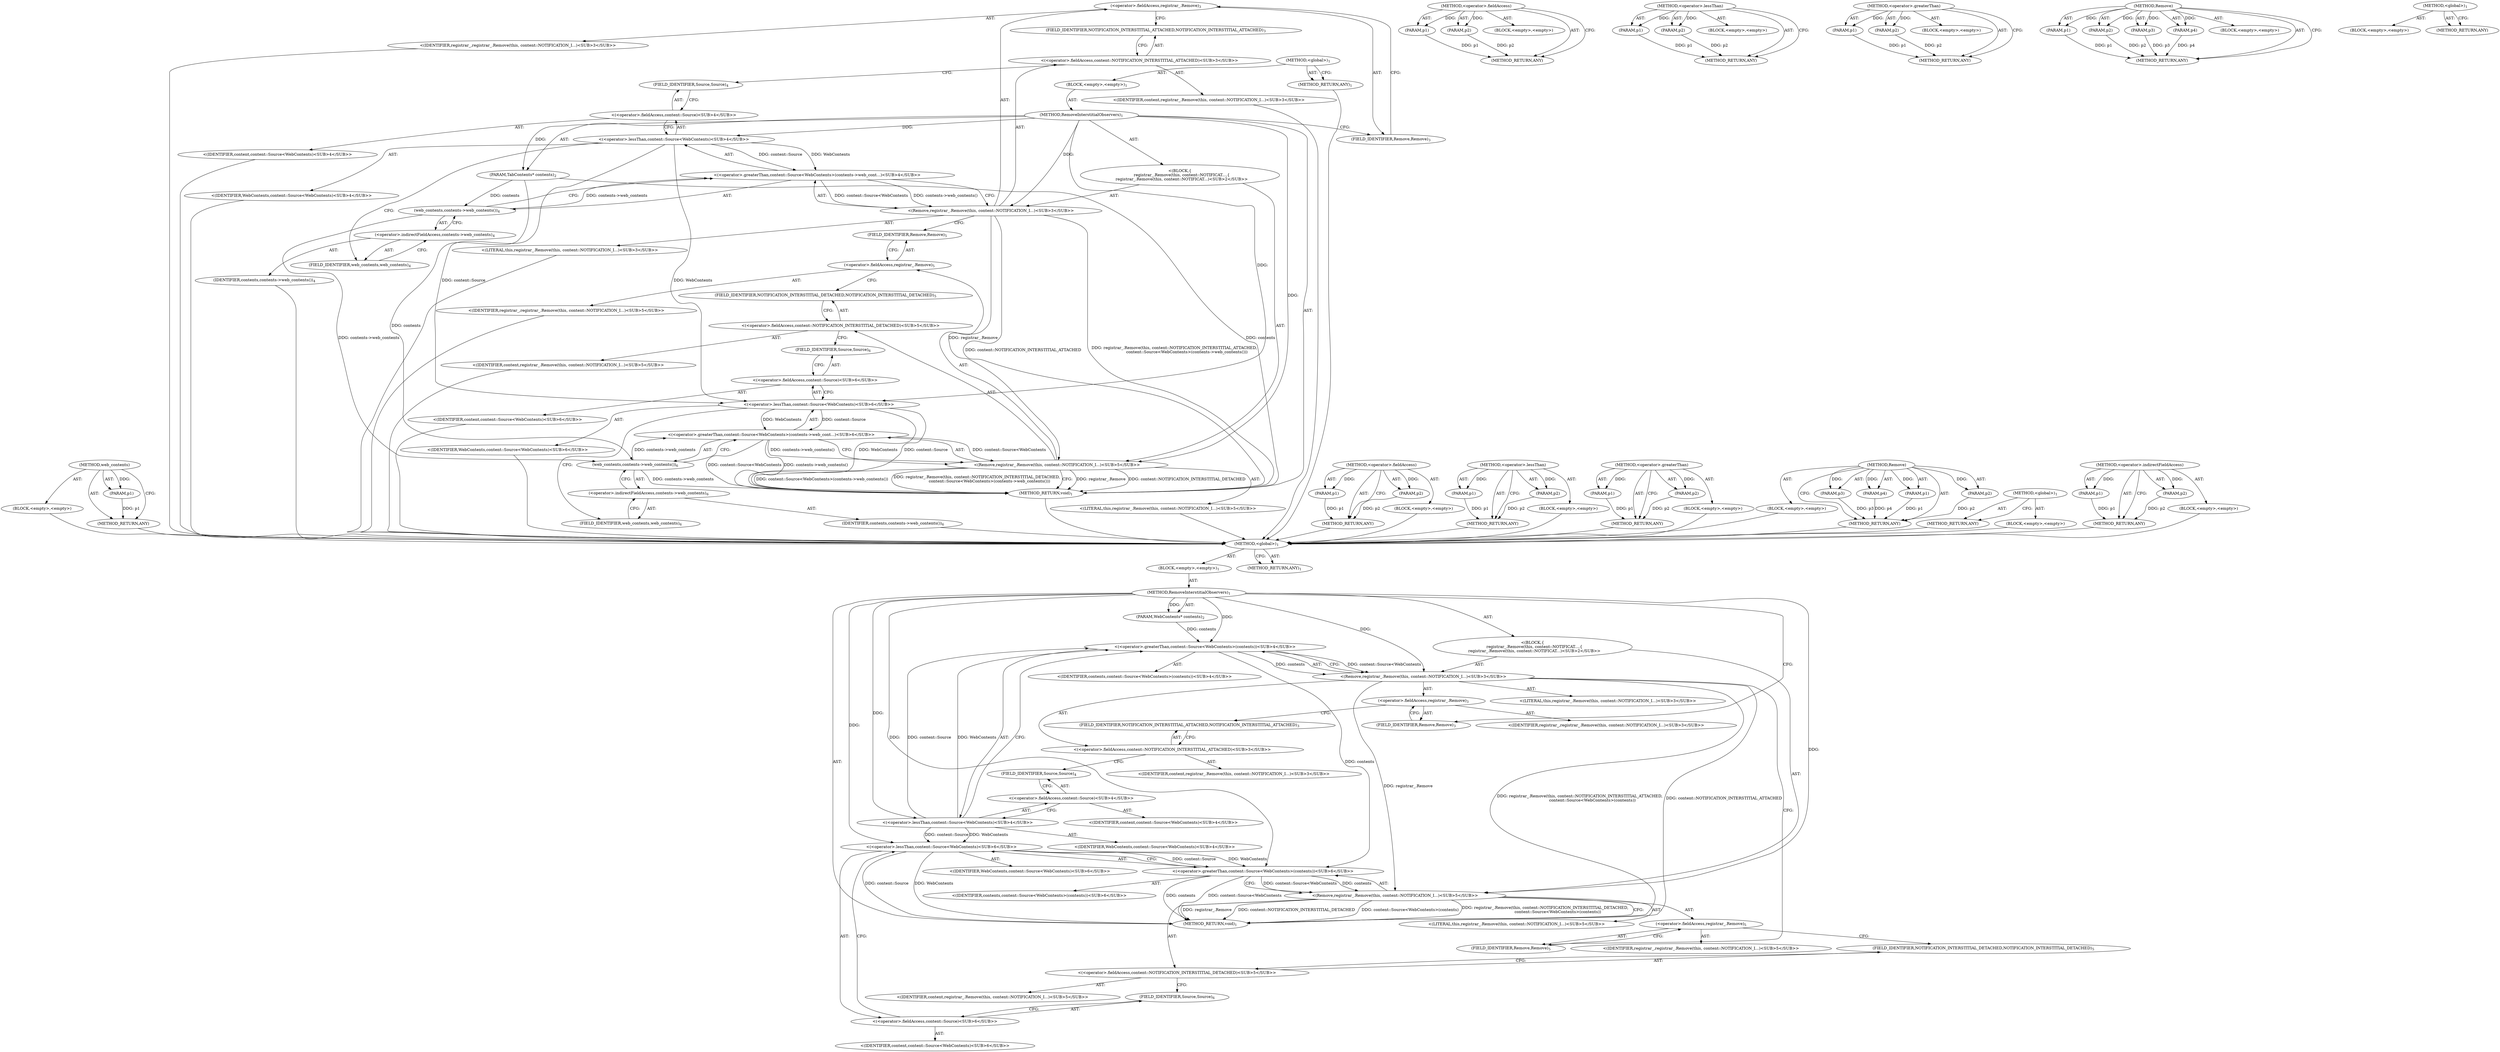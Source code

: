 digraph "&lt;global&gt;" {
vulnerable_86 [label=<(METHOD,web_contents)>];
vulnerable_87 [label=<(PARAM,p1)>];
vulnerable_88 [label=<(BLOCK,&lt;empty&gt;,&lt;empty&gt;)>];
vulnerable_89 [label=<(METHOD_RETURN,ANY)>];
vulnerable_6 [label=<(METHOD,&lt;global&gt;)<SUB>1</SUB>>];
vulnerable_7 [label=<(BLOCK,&lt;empty&gt;,&lt;empty&gt;)<SUB>1</SUB>>];
vulnerable_8 [label=<(METHOD,RemoveInterstitialObservers)<SUB>1</SUB>>];
vulnerable_9 [label=<(PARAM,TabContents* contents)<SUB>2</SUB>>];
vulnerable_10 [label="<(BLOCK,{
   registrar_.Remove(this, content::NOTIFICAT...,{
   registrar_.Remove(this, content::NOTIFICAT...)<SUB>2</SUB>>"];
vulnerable_11 [label="<(Remove,registrar_.Remove(this, content::NOTIFICATION_I...)<SUB>3</SUB>>"];
vulnerable_12 [label=<(&lt;operator&gt;.fieldAccess,registrar_.Remove)<SUB>3</SUB>>];
vulnerable_13 [label="<(IDENTIFIER,registrar_,registrar_.Remove(this, content::NOTIFICATION_I...)<SUB>3</SUB>>"];
vulnerable_14 [label=<(FIELD_IDENTIFIER,Remove,Remove)<SUB>3</SUB>>];
vulnerable_15 [label="<(LITERAL,this,registrar_.Remove(this, content::NOTIFICATION_I...)<SUB>3</SUB>>"];
vulnerable_16 [label="<(&lt;operator&gt;.fieldAccess,content::NOTIFICATION_INTERSTITIAL_ATTACHED)<SUB>3</SUB>>"];
vulnerable_17 [label="<(IDENTIFIER,content,registrar_.Remove(this, content::NOTIFICATION_I...)<SUB>3</SUB>>"];
vulnerable_18 [label=<(FIELD_IDENTIFIER,NOTIFICATION_INTERSTITIAL_ATTACHED,NOTIFICATION_INTERSTITIAL_ATTACHED)<SUB>3</SUB>>];
vulnerable_19 [label="<(&lt;operator&gt;.greaterThan,content::Source&lt;WebContents&gt;(contents-&gt;web_cont...)<SUB>4</SUB>>"];
vulnerable_20 [label="<(&lt;operator&gt;.lessThan,content::Source&lt;WebContents)<SUB>4</SUB>>"];
vulnerable_21 [label="<(&lt;operator&gt;.fieldAccess,content::Source)<SUB>4</SUB>>"];
vulnerable_22 [label="<(IDENTIFIER,content,content::Source&lt;WebContents)<SUB>4</SUB>>"];
vulnerable_23 [label=<(FIELD_IDENTIFIER,Source,Source)<SUB>4</SUB>>];
vulnerable_24 [label="<(IDENTIFIER,WebContents,content::Source&lt;WebContents)<SUB>4</SUB>>"];
vulnerable_25 [label=<(web_contents,contents-&gt;web_contents())<SUB>4</SUB>>];
vulnerable_26 [label=<(&lt;operator&gt;.indirectFieldAccess,contents-&gt;web_contents)<SUB>4</SUB>>];
vulnerable_27 [label=<(IDENTIFIER,contents,contents-&gt;web_contents())<SUB>4</SUB>>];
vulnerable_28 [label=<(FIELD_IDENTIFIER,web_contents,web_contents)<SUB>4</SUB>>];
vulnerable_29 [label="<(Remove,registrar_.Remove(this, content::NOTIFICATION_I...)<SUB>5</SUB>>"];
vulnerable_30 [label=<(&lt;operator&gt;.fieldAccess,registrar_.Remove)<SUB>5</SUB>>];
vulnerable_31 [label="<(IDENTIFIER,registrar_,registrar_.Remove(this, content::NOTIFICATION_I...)<SUB>5</SUB>>"];
vulnerable_32 [label=<(FIELD_IDENTIFIER,Remove,Remove)<SUB>5</SUB>>];
vulnerable_33 [label="<(LITERAL,this,registrar_.Remove(this, content::NOTIFICATION_I...)<SUB>5</SUB>>"];
vulnerable_34 [label="<(&lt;operator&gt;.fieldAccess,content::NOTIFICATION_INTERSTITIAL_DETACHED)<SUB>5</SUB>>"];
vulnerable_35 [label="<(IDENTIFIER,content,registrar_.Remove(this, content::NOTIFICATION_I...)<SUB>5</SUB>>"];
vulnerable_36 [label=<(FIELD_IDENTIFIER,NOTIFICATION_INTERSTITIAL_DETACHED,NOTIFICATION_INTERSTITIAL_DETACHED)<SUB>5</SUB>>];
vulnerable_37 [label="<(&lt;operator&gt;.greaterThan,content::Source&lt;WebContents&gt;(contents-&gt;web_cont...)<SUB>6</SUB>>"];
vulnerable_38 [label="<(&lt;operator&gt;.lessThan,content::Source&lt;WebContents)<SUB>6</SUB>>"];
vulnerable_39 [label="<(&lt;operator&gt;.fieldAccess,content::Source)<SUB>6</SUB>>"];
vulnerable_40 [label="<(IDENTIFIER,content,content::Source&lt;WebContents)<SUB>6</SUB>>"];
vulnerable_41 [label=<(FIELD_IDENTIFIER,Source,Source)<SUB>6</SUB>>];
vulnerable_42 [label="<(IDENTIFIER,WebContents,content::Source&lt;WebContents)<SUB>6</SUB>>"];
vulnerable_43 [label=<(web_contents,contents-&gt;web_contents())<SUB>6</SUB>>];
vulnerable_44 [label=<(&lt;operator&gt;.indirectFieldAccess,contents-&gt;web_contents)<SUB>6</SUB>>];
vulnerable_45 [label=<(IDENTIFIER,contents,contents-&gt;web_contents())<SUB>6</SUB>>];
vulnerable_46 [label=<(FIELD_IDENTIFIER,web_contents,web_contents)<SUB>6</SUB>>];
vulnerable_47 [label=<(METHOD_RETURN,void)<SUB>1</SUB>>];
vulnerable_49 [label=<(METHOD_RETURN,ANY)<SUB>1</SUB>>];
vulnerable_71 [label=<(METHOD,&lt;operator&gt;.fieldAccess)>];
vulnerable_72 [label=<(PARAM,p1)>];
vulnerable_73 [label=<(PARAM,p2)>];
vulnerable_74 [label=<(BLOCK,&lt;empty&gt;,&lt;empty&gt;)>];
vulnerable_75 [label=<(METHOD_RETURN,ANY)>];
vulnerable_81 [label=<(METHOD,&lt;operator&gt;.lessThan)>];
vulnerable_82 [label=<(PARAM,p1)>];
vulnerable_83 [label=<(PARAM,p2)>];
vulnerable_84 [label=<(BLOCK,&lt;empty&gt;,&lt;empty&gt;)>];
vulnerable_85 [label=<(METHOD_RETURN,ANY)>];
vulnerable_76 [label=<(METHOD,&lt;operator&gt;.greaterThan)>];
vulnerable_77 [label=<(PARAM,p1)>];
vulnerable_78 [label=<(PARAM,p2)>];
vulnerable_79 [label=<(BLOCK,&lt;empty&gt;,&lt;empty&gt;)>];
vulnerable_80 [label=<(METHOD_RETURN,ANY)>];
vulnerable_64 [label=<(METHOD,Remove)>];
vulnerable_65 [label=<(PARAM,p1)>];
vulnerable_66 [label=<(PARAM,p2)>];
vulnerable_67 [label=<(PARAM,p3)>];
vulnerable_68 [label=<(PARAM,p4)>];
vulnerable_69 [label=<(BLOCK,&lt;empty&gt;,&lt;empty&gt;)>];
vulnerable_70 [label=<(METHOD_RETURN,ANY)>];
vulnerable_58 [label=<(METHOD,&lt;global&gt;)<SUB>1</SUB>>];
vulnerable_59 [label=<(BLOCK,&lt;empty&gt;,&lt;empty&gt;)>];
vulnerable_60 [label=<(METHOD_RETURN,ANY)>];
vulnerable_90 [label=<(METHOD,&lt;operator&gt;.indirectFieldAccess)>];
vulnerable_91 [label=<(PARAM,p1)>];
vulnerable_92 [label=<(PARAM,p2)>];
vulnerable_93 [label=<(BLOCK,&lt;empty&gt;,&lt;empty&gt;)>];
vulnerable_94 [label=<(METHOD_RETURN,ANY)>];
fixed_6 [label=<(METHOD,&lt;global&gt;)<SUB>1</SUB>>];
fixed_7 [label=<(BLOCK,&lt;empty&gt;,&lt;empty&gt;)<SUB>1</SUB>>];
fixed_8 [label=<(METHOD,RemoveInterstitialObservers)<SUB>1</SUB>>];
fixed_9 [label=<(PARAM,WebContents* contents)<SUB>2</SUB>>];
fixed_10 [label="<(BLOCK,{
   registrar_.Remove(this, content::NOTIFICAT...,{
   registrar_.Remove(this, content::NOTIFICAT...)<SUB>2</SUB>>"];
fixed_11 [label="<(Remove,registrar_.Remove(this, content::NOTIFICATION_I...)<SUB>3</SUB>>"];
fixed_12 [label=<(&lt;operator&gt;.fieldAccess,registrar_.Remove)<SUB>3</SUB>>];
fixed_13 [label="<(IDENTIFIER,registrar_,registrar_.Remove(this, content::NOTIFICATION_I...)<SUB>3</SUB>>"];
fixed_14 [label=<(FIELD_IDENTIFIER,Remove,Remove)<SUB>3</SUB>>];
fixed_15 [label="<(LITERAL,this,registrar_.Remove(this, content::NOTIFICATION_I...)<SUB>3</SUB>>"];
fixed_16 [label="<(&lt;operator&gt;.fieldAccess,content::NOTIFICATION_INTERSTITIAL_ATTACHED)<SUB>3</SUB>>"];
fixed_17 [label="<(IDENTIFIER,content,registrar_.Remove(this, content::NOTIFICATION_I...)<SUB>3</SUB>>"];
fixed_18 [label=<(FIELD_IDENTIFIER,NOTIFICATION_INTERSTITIAL_ATTACHED,NOTIFICATION_INTERSTITIAL_ATTACHED)<SUB>3</SUB>>];
fixed_19 [label="<(&lt;operator&gt;.greaterThan,content::Source&lt;WebContents&gt;(contents))<SUB>4</SUB>>"];
fixed_20 [label="<(&lt;operator&gt;.lessThan,content::Source&lt;WebContents)<SUB>4</SUB>>"];
fixed_21 [label="<(&lt;operator&gt;.fieldAccess,content::Source)<SUB>4</SUB>>"];
fixed_22 [label="<(IDENTIFIER,content,content::Source&lt;WebContents)<SUB>4</SUB>>"];
fixed_23 [label=<(FIELD_IDENTIFIER,Source,Source)<SUB>4</SUB>>];
fixed_24 [label="<(IDENTIFIER,WebContents,content::Source&lt;WebContents)<SUB>4</SUB>>"];
fixed_25 [label="<(IDENTIFIER,contents,content::Source&lt;WebContents&gt;(contents))<SUB>4</SUB>>"];
fixed_26 [label="<(Remove,registrar_.Remove(this, content::NOTIFICATION_I...)<SUB>5</SUB>>"];
fixed_27 [label=<(&lt;operator&gt;.fieldAccess,registrar_.Remove)<SUB>5</SUB>>];
fixed_28 [label="<(IDENTIFIER,registrar_,registrar_.Remove(this, content::NOTIFICATION_I...)<SUB>5</SUB>>"];
fixed_29 [label=<(FIELD_IDENTIFIER,Remove,Remove)<SUB>5</SUB>>];
fixed_30 [label="<(LITERAL,this,registrar_.Remove(this, content::NOTIFICATION_I...)<SUB>5</SUB>>"];
fixed_31 [label="<(&lt;operator&gt;.fieldAccess,content::NOTIFICATION_INTERSTITIAL_DETACHED)<SUB>5</SUB>>"];
fixed_32 [label="<(IDENTIFIER,content,registrar_.Remove(this, content::NOTIFICATION_I...)<SUB>5</SUB>>"];
fixed_33 [label=<(FIELD_IDENTIFIER,NOTIFICATION_INTERSTITIAL_DETACHED,NOTIFICATION_INTERSTITIAL_DETACHED)<SUB>5</SUB>>];
fixed_34 [label="<(&lt;operator&gt;.greaterThan,content::Source&lt;WebContents&gt;(contents))<SUB>6</SUB>>"];
fixed_35 [label="<(&lt;operator&gt;.lessThan,content::Source&lt;WebContents)<SUB>6</SUB>>"];
fixed_36 [label="<(&lt;operator&gt;.fieldAccess,content::Source)<SUB>6</SUB>>"];
fixed_37 [label="<(IDENTIFIER,content,content::Source&lt;WebContents)<SUB>6</SUB>>"];
fixed_38 [label=<(FIELD_IDENTIFIER,Source,Source)<SUB>6</SUB>>];
fixed_39 [label="<(IDENTIFIER,WebContents,content::Source&lt;WebContents)<SUB>6</SUB>>"];
fixed_40 [label="<(IDENTIFIER,contents,content::Source&lt;WebContents&gt;(contents))<SUB>6</SUB>>"];
fixed_41 [label=<(METHOD_RETURN,void)<SUB>1</SUB>>];
fixed_43 [label=<(METHOD_RETURN,ANY)<SUB>1</SUB>>];
fixed_65 [label=<(METHOD,&lt;operator&gt;.fieldAccess)>];
fixed_66 [label=<(PARAM,p1)>];
fixed_67 [label=<(PARAM,p2)>];
fixed_68 [label=<(BLOCK,&lt;empty&gt;,&lt;empty&gt;)>];
fixed_69 [label=<(METHOD_RETURN,ANY)>];
fixed_75 [label=<(METHOD,&lt;operator&gt;.lessThan)>];
fixed_76 [label=<(PARAM,p1)>];
fixed_77 [label=<(PARAM,p2)>];
fixed_78 [label=<(BLOCK,&lt;empty&gt;,&lt;empty&gt;)>];
fixed_79 [label=<(METHOD_RETURN,ANY)>];
fixed_70 [label=<(METHOD,&lt;operator&gt;.greaterThan)>];
fixed_71 [label=<(PARAM,p1)>];
fixed_72 [label=<(PARAM,p2)>];
fixed_73 [label=<(BLOCK,&lt;empty&gt;,&lt;empty&gt;)>];
fixed_74 [label=<(METHOD_RETURN,ANY)>];
fixed_58 [label=<(METHOD,Remove)>];
fixed_59 [label=<(PARAM,p1)>];
fixed_60 [label=<(PARAM,p2)>];
fixed_61 [label=<(PARAM,p3)>];
fixed_62 [label=<(PARAM,p4)>];
fixed_63 [label=<(BLOCK,&lt;empty&gt;,&lt;empty&gt;)>];
fixed_64 [label=<(METHOD_RETURN,ANY)>];
fixed_52 [label=<(METHOD,&lt;global&gt;)<SUB>1</SUB>>];
fixed_53 [label=<(BLOCK,&lt;empty&gt;,&lt;empty&gt;)>];
fixed_54 [label=<(METHOD_RETURN,ANY)>];
vulnerable_86 -> vulnerable_87  [key=0, label="AST: "];
vulnerable_86 -> vulnerable_87  [key=1, label="DDG: "];
vulnerable_86 -> vulnerable_88  [key=0, label="AST: "];
vulnerable_86 -> vulnerable_89  [key=0, label="AST: "];
vulnerable_86 -> vulnerable_89  [key=1, label="CFG: "];
vulnerable_87 -> vulnerable_89  [key=0, label="DDG: p1"];
vulnerable_88 -> fixed_6  [key=0];
vulnerable_89 -> fixed_6  [key=0];
vulnerable_6 -> vulnerable_7  [key=0, label="AST: "];
vulnerable_6 -> vulnerable_49  [key=0, label="AST: "];
vulnerable_6 -> vulnerable_49  [key=1, label="CFG: "];
vulnerable_7 -> vulnerable_8  [key=0, label="AST: "];
vulnerable_8 -> vulnerable_9  [key=0, label="AST: "];
vulnerable_8 -> vulnerable_9  [key=1, label="DDG: "];
vulnerable_8 -> vulnerable_10  [key=0, label="AST: "];
vulnerable_8 -> vulnerable_47  [key=0, label="AST: "];
vulnerable_8 -> vulnerable_14  [key=0, label="CFG: "];
vulnerable_8 -> vulnerable_11  [key=0, label="DDG: "];
vulnerable_8 -> vulnerable_29  [key=0, label="DDG: "];
vulnerable_8 -> vulnerable_20  [key=0, label="DDG: "];
vulnerable_8 -> vulnerable_38  [key=0, label="DDG: "];
vulnerable_9 -> vulnerable_47  [key=0, label="DDG: contents"];
vulnerable_9 -> vulnerable_25  [key=0, label="DDG: contents"];
vulnerable_9 -> vulnerable_43  [key=0, label="DDG: contents"];
vulnerable_10 -> vulnerable_11  [key=0, label="AST: "];
vulnerable_10 -> vulnerable_29  [key=0, label="AST: "];
vulnerable_11 -> vulnerable_12  [key=0, label="AST: "];
vulnerable_11 -> vulnerable_15  [key=0, label="AST: "];
vulnerable_11 -> vulnerable_16  [key=0, label="AST: "];
vulnerable_11 -> vulnerable_19  [key=0, label="AST: "];
vulnerable_11 -> vulnerable_32  [key=0, label="CFG: "];
vulnerable_11 -> vulnerable_47  [key=0, label="DDG: content::NOTIFICATION_INTERSTITIAL_ATTACHED"];
vulnerable_11 -> vulnerable_47  [key=1, label="DDG: registrar_.Remove(this, content::NOTIFICATION_INTERSTITIAL_ATTACHED,
                    content::Source&lt;WebContents&gt;(contents-&gt;web_contents()))"];
vulnerable_11 -> vulnerable_29  [key=0, label="DDG: registrar_.Remove"];
vulnerable_12 -> vulnerable_13  [key=0, label="AST: "];
vulnerable_12 -> vulnerable_14  [key=0, label="AST: "];
vulnerable_12 -> vulnerable_18  [key=0, label="CFG: "];
vulnerable_13 -> fixed_6  [key=0];
vulnerable_14 -> vulnerable_12  [key=0, label="CFG: "];
vulnerable_15 -> fixed_6  [key=0];
vulnerable_16 -> vulnerable_17  [key=0, label="AST: "];
vulnerable_16 -> vulnerable_18  [key=0, label="AST: "];
vulnerable_16 -> vulnerable_23  [key=0, label="CFG: "];
vulnerable_17 -> fixed_6  [key=0];
vulnerable_18 -> vulnerable_16  [key=0, label="CFG: "];
vulnerable_19 -> vulnerable_20  [key=0, label="AST: "];
vulnerable_19 -> vulnerable_25  [key=0, label="AST: "];
vulnerable_19 -> vulnerable_11  [key=0, label="CFG: "];
vulnerable_19 -> vulnerable_11  [key=1, label="DDG: content::Source&lt;WebContents"];
vulnerable_19 -> vulnerable_11  [key=2, label="DDG: contents-&gt;web_contents()"];
vulnerable_20 -> vulnerable_21  [key=0, label="AST: "];
vulnerable_20 -> vulnerable_24  [key=0, label="AST: "];
vulnerable_20 -> vulnerable_28  [key=0, label="CFG: "];
vulnerable_20 -> vulnerable_19  [key=0, label="DDG: content::Source"];
vulnerable_20 -> vulnerable_19  [key=1, label="DDG: WebContents"];
vulnerable_20 -> vulnerable_38  [key=0, label="DDG: content::Source"];
vulnerable_20 -> vulnerable_38  [key=1, label="DDG: WebContents"];
vulnerable_21 -> vulnerable_22  [key=0, label="AST: "];
vulnerable_21 -> vulnerable_23  [key=0, label="AST: "];
vulnerable_21 -> vulnerable_20  [key=0, label="CFG: "];
vulnerable_22 -> fixed_6  [key=0];
vulnerable_23 -> vulnerable_21  [key=0, label="CFG: "];
vulnerable_24 -> fixed_6  [key=0];
vulnerable_25 -> vulnerable_26  [key=0, label="AST: "];
vulnerable_25 -> vulnerable_19  [key=0, label="CFG: "];
vulnerable_25 -> vulnerable_19  [key=1, label="DDG: contents-&gt;web_contents"];
vulnerable_25 -> vulnerable_43  [key=0, label="DDG: contents-&gt;web_contents"];
vulnerable_26 -> vulnerable_27  [key=0, label="AST: "];
vulnerable_26 -> vulnerable_28  [key=0, label="AST: "];
vulnerable_26 -> vulnerable_25  [key=0, label="CFG: "];
vulnerable_27 -> fixed_6  [key=0];
vulnerable_28 -> vulnerable_26  [key=0, label="CFG: "];
vulnerable_29 -> vulnerable_30  [key=0, label="AST: "];
vulnerable_29 -> vulnerable_33  [key=0, label="AST: "];
vulnerable_29 -> vulnerable_34  [key=0, label="AST: "];
vulnerable_29 -> vulnerable_37  [key=0, label="AST: "];
vulnerable_29 -> vulnerable_47  [key=0, label="CFG: "];
vulnerable_29 -> vulnerable_47  [key=1, label="DDG: registrar_.Remove"];
vulnerable_29 -> vulnerable_47  [key=2, label="DDG: content::NOTIFICATION_INTERSTITIAL_DETACHED"];
vulnerable_29 -> vulnerable_47  [key=3, label="DDG: content::Source&lt;WebContents&gt;(contents-&gt;web_contents())"];
vulnerable_29 -> vulnerable_47  [key=4, label="DDG: registrar_.Remove(this, content::NOTIFICATION_INTERSTITIAL_DETACHED,
                    content::Source&lt;WebContents&gt;(contents-&gt;web_contents()))"];
vulnerable_30 -> vulnerable_31  [key=0, label="AST: "];
vulnerable_30 -> vulnerable_32  [key=0, label="AST: "];
vulnerable_30 -> vulnerable_36  [key=0, label="CFG: "];
vulnerable_31 -> fixed_6  [key=0];
vulnerable_32 -> vulnerable_30  [key=0, label="CFG: "];
vulnerable_33 -> fixed_6  [key=0];
vulnerable_34 -> vulnerable_35  [key=0, label="AST: "];
vulnerable_34 -> vulnerable_36  [key=0, label="AST: "];
vulnerable_34 -> vulnerable_41  [key=0, label="CFG: "];
vulnerable_35 -> fixed_6  [key=0];
vulnerable_36 -> vulnerable_34  [key=0, label="CFG: "];
vulnerable_37 -> vulnerable_38  [key=0, label="AST: "];
vulnerable_37 -> vulnerable_43  [key=0, label="AST: "];
vulnerable_37 -> vulnerable_29  [key=0, label="CFG: "];
vulnerable_37 -> vulnerable_29  [key=1, label="DDG: content::Source&lt;WebContents"];
vulnerable_37 -> vulnerable_29  [key=2, label="DDG: contents-&gt;web_contents()"];
vulnerable_37 -> vulnerable_47  [key=0, label="DDG: content::Source&lt;WebContents"];
vulnerable_37 -> vulnerable_47  [key=1, label="DDG: contents-&gt;web_contents()"];
vulnerable_38 -> vulnerable_39  [key=0, label="AST: "];
vulnerable_38 -> vulnerable_42  [key=0, label="AST: "];
vulnerable_38 -> vulnerable_46  [key=0, label="CFG: "];
vulnerable_38 -> vulnerable_47  [key=0, label="DDG: content::Source"];
vulnerable_38 -> vulnerable_47  [key=1, label="DDG: WebContents"];
vulnerable_38 -> vulnerable_37  [key=0, label="DDG: content::Source"];
vulnerable_38 -> vulnerable_37  [key=1, label="DDG: WebContents"];
vulnerable_39 -> vulnerable_40  [key=0, label="AST: "];
vulnerable_39 -> vulnerable_41  [key=0, label="AST: "];
vulnerable_39 -> vulnerable_38  [key=0, label="CFG: "];
vulnerable_40 -> fixed_6  [key=0];
vulnerable_41 -> vulnerable_39  [key=0, label="CFG: "];
vulnerable_42 -> fixed_6  [key=0];
vulnerable_43 -> vulnerable_44  [key=0, label="AST: "];
vulnerable_43 -> vulnerable_37  [key=0, label="CFG: "];
vulnerable_43 -> vulnerable_37  [key=1, label="DDG: contents-&gt;web_contents"];
vulnerable_43 -> vulnerable_47  [key=0, label="DDG: contents-&gt;web_contents"];
vulnerable_44 -> vulnerable_45  [key=0, label="AST: "];
vulnerable_44 -> vulnerable_46  [key=0, label="AST: "];
vulnerable_44 -> vulnerable_43  [key=0, label="CFG: "];
vulnerable_45 -> fixed_6  [key=0];
vulnerable_46 -> vulnerable_44  [key=0, label="CFG: "];
vulnerable_47 -> fixed_6  [key=0];
vulnerable_49 -> fixed_6  [key=0];
vulnerable_71 -> vulnerable_72  [key=0, label="AST: "];
vulnerable_71 -> vulnerable_72  [key=1, label="DDG: "];
vulnerable_71 -> vulnerable_74  [key=0, label="AST: "];
vulnerable_71 -> vulnerable_73  [key=0, label="AST: "];
vulnerable_71 -> vulnerable_73  [key=1, label="DDG: "];
vulnerable_71 -> vulnerable_75  [key=0, label="AST: "];
vulnerable_71 -> vulnerable_75  [key=1, label="CFG: "];
vulnerable_72 -> vulnerable_75  [key=0, label="DDG: p1"];
vulnerable_73 -> vulnerable_75  [key=0, label="DDG: p2"];
vulnerable_74 -> fixed_6  [key=0];
vulnerable_75 -> fixed_6  [key=0];
vulnerable_81 -> vulnerable_82  [key=0, label="AST: "];
vulnerable_81 -> vulnerable_82  [key=1, label="DDG: "];
vulnerable_81 -> vulnerable_84  [key=0, label="AST: "];
vulnerable_81 -> vulnerable_83  [key=0, label="AST: "];
vulnerable_81 -> vulnerable_83  [key=1, label="DDG: "];
vulnerable_81 -> vulnerable_85  [key=0, label="AST: "];
vulnerable_81 -> vulnerable_85  [key=1, label="CFG: "];
vulnerable_82 -> vulnerable_85  [key=0, label="DDG: p1"];
vulnerable_83 -> vulnerable_85  [key=0, label="DDG: p2"];
vulnerable_84 -> fixed_6  [key=0];
vulnerable_85 -> fixed_6  [key=0];
vulnerable_76 -> vulnerable_77  [key=0, label="AST: "];
vulnerable_76 -> vulnerable_77  [key=1, label="DDG: "];
vulnerable_76 -> vulnerable_79  [key=0, label="AST: "];
vulnerable_76 -> vulnerable_78  [key=0, label="AST: "];
vulnerable_76 -> vulnerable_78  [key=1, label="DDG: "];
vulnerable_76 -> vulnerable_80  [key=0, label="AST: "];
vulnerable_76 -> vulnerable_80  [key=1, label="CFG: "];
vulnerable_77 -> vulnerable_80  [key=0, label="DDG: p1"];
vulnerable_78 -> vulnerable_80  [key=0, label="DDG: p2"];
vulnerable_79 -> fixed_6  [key=0];
vulnerable_80 -> fixed_6  [key=0];
vulnerable_64 -> vulnerable_65  [key=0, label="AST: "];
vulnerable_64 -> vulnerable_65  [key=1, label="DDG: "];
vulnerable_64 -> vulnerable_69  [key=0, label="AST: "];
vulnerable_64 -> vulnerable_66  [key=0, label="AST: "];
vulnerable_64 -> vulnerable_66  [key=1, label="DDG: "];
vulnerable_64 -> vulnerable_70  [key=0, label="AST: "];
vulnerable_64 -> vulnerable_70  [key=1, label="CFG: "];
vulnerable_64 -> vulnerable_67  [key=0, label="AST: "];
vulnerable_64 -> vulnerable_67  [key=1, label="DDG: "];
vulnerable_64 -> vulnerable_68  [key=0, label="AST: "];
vulnerable_64 -> vulnerable_68  [key=1, label="DDG: "];
vulnerable_65 -> vulnerable_70  [key=0, label="DDG: p1"];
vulnerable_66 -> vulnerable_70  [key=0, label="DDG: p2"];
vulnerable_67 -> vulnerable_70  [key=0, label="DDG: p3"];
vulnerable_68 -> vulnerable_70  [key=0, label="DDG: p4"];
vulnerable_69 -> fixed_6  [key=0];
vulnerable_70 -> fixed_6  [key=0];
vulnerable_58 -> vulnerable_59  [key=0, label="AST: "];
vulnerable_58 -> vulnerable_60  [key=0, label="AST: "];
vulnerable_58 -> vulnerable_60  [key=1, label="CFG: "];
vulnerable_59 -> fixed_6  [key=0];
vulnerable_60 -> fixed_6  [key=0];
vulnerable_90 -> vulnerable_91  [key=0, label="AST: "];
vulnerable_90 -> vulnerable_91  [key=1, label="DDG: "];
vulnerable_90 -> vulnerable_93  [key=0, label="AST: "];
vulnerable_90 -> vulnerable_92  [key=0, label="AST: "];
vulnerable_90 -> vulnerable_92  [key=1, label="DDG: "];
vulnerable_90 -> vulnerable_94  [key=0, label="AST: "];
vulnerable_90 -> vulnerable_94  [key=1, label="CFG: "];
vulnerable_91 -> vulnerable_94  [key=0, label="DDG: p1"];
vulnerable_92 -> vulnerable_94  [key=0, label="DDG: p2"];
vulnerable_93 -> fixed_6  [key=0];
vulnerable_94 -> fixed_6  [key=0];
fixed_6 -> fixed_7  [key=0, label="AST: "];
fixed_6 -> fixed_43  [key=0, label="AST: "];
fixed_6 -> fixed_43  [key=1, label="CFG: "];
fixed_7 -> fixed_8  [key=0, label="AST: "];
fixed_8 -> fixed_9  [key=0, label="AST: "];
fixed_8 -> fixed_9  [key=1, label="DDG: "];
fixed_8 -> fixed_10  [key=0, label="AST: "];
fixed_8 -> fixed_41  [key=0, label="AST: "];
fixed_8 -> fixed_14  [key=0, label="CFG: "];
fixed_8 -> fixed_11  [key=0, label="DDG: "];
fixed_8 -> fixed_26  [key=0, label="DDG: "];
fixed_8 -> fixed_19  [key=0, label="DDG: "];
fixed_8 -> fixed_34  [key=0, label="DDG: "];
fixed_8 -> fixed_20  [key=0, label="DDG: "];
fixed_8 -> fixed_35  [key=0, label="DDG: "];
fixed_9 -> fixed_19  [key=0, label="DDG: contents"];
fixed_10 -> fixed_11  [key=0, label="AST: "];
fixed_10 -> fixed_26  [key=0, label="AST: "];
fixed_11 -> fixed_12  [key=0, label="AST: "];
fixed_11 -> fixed_15  [key=0, label="AST: "];
fixed_11 -> fixed_16  [key=0, label="AST: "];
fixed_11 -> fixed_19  [key=0, label="AST: "];
fixed_11 -> fixed_29  [key=0, label="CFG: "];
fixed_11 -> fixed_41  [key=0, label="DDG: content::NOTIFICATION_INTERSTITIAL_ATTACHED"];
fixed_11 -> fixed_41  [key=1, label="DDG: registrar_.Remove(this, content::NOTIFICATION_INTERSTITIAL_ATTACHED,
                    content::Source&lt;WebContents&gt;(contents))"];
fixed_11 -> fixed_26  [key=0, label="DDG: registrar_.Remove"];
fixed_12 -> fixed_13  [key=0, label="AST: "];
fixed_12 -> fixed_14  [key=0, label="AST: "];
fixed_12 -> fixed_18  [key=0, label="CFG: "];
fixed_14 -> fixed_12  [key=0, label="CFG: "];
fixed_16 -> fixed_17  [key=0, label="AST: "];
fixed_16 -> fixed_18  [key=0, label="AST: "];
fixed_16 -> fixed_23  [key=0, label="CFG: "];
fixed_18 -> fixed_16  [key=0, label="CFG: "];
fixed_19 -> fixed_20  [key=0, label="AST: "];
fixed_19 -> fixed_25  [key=0, label="AST: "];
fixed_19 -> fixed_11  [key=0, label="CFG: "];
fixed_19 -> fixed_11  [key=1, label="DDG: content::Source&lt;WebContents"];
fixed_19 -> fixed_11  [key=2, label="DDG: contents"];
fixed_19 -> fixed_34  [key=0, label="DDG: contents"];
fixed_20 -> fixed_21  [key=0, label="AST: "];
fixed_20 -> fixed_24  [key=0, label="AST: "];
fixed_20 -> fixed_19  [key=0, label="CFG: "];
fixed_20 -> fixed_19  [key=1, label="DDG: content::Source"];
fixed_20 -> fixed_19  [key=2, label="DDG: WebContents"];
fixed_20 -> fixed_35  [key=0, label="DDG: content::Source"];
fixed_20 -> fixed_35  [key=1, label="DDG: WebContents"];
fixed_21 -> fixed_22  [key=0, label="AST: "];
fixed_21 -> fixed_23  [key=0, label="AST: "];
fixed_21 -> fixed_20  [key=0, label="CFG: "];
fixed_23 -> fixed_21  [key=0, label="CFG: "];
fixed_26 -> fixed_27  [key=0, label="AST: "];
fixed_26 -> fixed_30  [key=0, label="AST: "];
fixed_26 -> fixed_31  [key=0, label="AST: "];
fixed_26 -> fixed_34  [key=0, label="AST: "];
fixed_26 -> fixed_41  [key=0, label="CFG: "];
fixed_26 -> fixed_41  [key=1, label="DDG: registrar_.Remove"];
fixed_26 -> fixed_41  [key=2, label="DDG: content::NOTIFICATION_INTERSTITIAL_DETACHED"];
fixed_26 -> fixed_41  [key=3, label="DDG: content::Source&lt;WebContents&gt;(contents)"];
fixed_26 -> fixed_41  [key=4, label="DDG: registrar_.Remove(this, content::NOTIFICATION_INTERSTITIAL_DETACHED,
                    content::Source&lt;WebContents&gt;(contents))"];
fixed_27 -> fixed_28  [key=0, label="AST: "];
fixed_27 -> fixed_29  [key=0, label="AST: "];
fixed_27 -> fixed_33  [key=0, label="CFG: "];
fixed_29 -> fixed_27  [key=0, label="CFG: "];
fixed_31 -> fixed_32  [key=0, label="AST: "];
fixed_31 -> fixed_33  [key=0, label="AST: "];
fixed_31 -> fixed_38  [key=0, label="CFG: "];
fixed_33 -> fixed_31  [key=0, label="CFG: "];
fixed_34 -> fixed_35  [key=0, label="AST: "];
fixed_34 -> fixed_40  [key=0, label="AST: "];
fixed_34 -> fixed_26  [key=0, label="CFG: "];
fixed_34 -> fixed_26  [key=1, label="DDG: content::Source&lt;WebContents"];
fixed_34 -> fixed_26  [key=2, label="DDG: contents"];
fixed_34 -> fixed_41  [key=0, label="DDG: content::Source&lt;WebContents"];
fixed_34 -> fixed_41  [key=1, label="DDG: contents"];
fixed_35 -> fixed_36  [key=0, label="AST: "];
fixed_35 -> fixed_39  [key=0, label="AST: "];
fixed_35 -> fixed_34  [key=0, label="CFG: "];
fixed_35 -> fixed_34  [key=1, label="DDG: content::Source"];
fixed_35 -> fixed_34  [key=2, label="DDG: WebContents"];
fixed_35 -> fixed_41  [key=0, label="DDG: content::Source"];
fixed_35 -> fixed_41  [key=1, label="DDG: WebContents"];
fixed_36 -> fixed_37  [key=0, label="AST: "];
fixed_36 -> fixed_38  [key=0, label="AST: "];
fixed_36 -> fixed_35  [key=0, label="CFG: "];
fixed_38 -> fixed_36  [key=0, label="CFG: "];
fixed_65 -> fixed_66  [key=0, label="AST: "];
fixed_65 -> fixed_66  [key=1, label="DDG: "];
fixed_65 -> fixed_68  [key=0, label="AST: "];
fixed_65 -> fixed_67  [key=0, label="AST: "];
fixed_65 -> fixed_67  [key=1, label="DDG: "];
fixed_65 -> fixed_69  [key=0, label="AST: "];
fixed_65 -> fixed_69  [key=1, label="CFG: "];
fixed_66 -> fixed_69  [key=0, label="DDG: p1"];
fixed_67 -> fixed_69  [key=0, label="DDG: p2"];
fixed_75 -> fixed_76  [key=0, label="AST: "];
fixed_75 -> fixed_76  [key=1, label="DDG: "];
fixed_75 -> fixed_78  [key=0, label="AST: "];
fixed_75 -> fixed_77  [key=0, label="AST: "];
fixed_75 -> fixed_77  [key=1, label="DDG: "];
fixed_75 -> fixed_79  [key=0, label="AST: "];
fixed_75 -> fixed_79  [key=1, label="CFG: "];
fixed_76 -> fixed_79  [key=0, label="DDG: p1"];
fixed_77 -> fixed_79  [key=0, label="DDG: p2"];
fixed_70 -> fixed_71  [key=0, label="AST: "];
fixed_70 -> fixed_71  [key=1, label="DDG: "];
fixed_70 -> fixed_73  [key=0, label="AST: "];
fixed_70 -> fixed_72  [key=0, label="AST: "];
fixed_70 -> fixed_72  [key=1, label="DDG: "];
fixed_70 -> fixed_74  [key=0, label="AST: "];
fixed_70 -> fixed_74  [key=1, label="CFG: "];
fixed_71 -> fixed_74  [key=0, label="DDG: p1"];
fixed_72 -> fixed_74  [key=0, label="DDG: p2"];
fixed_58 -> fixed_59  [key=0, label="AST: "];
fixed_58 -> fixed_59  [key=1, label="DDG: "];
fixed_58 -> fixed_63  [key=0, label="AST: "];
fixed_58 -> fixed_60  [key=0, label="AST: "];
fixed_58 -> fixed_60  [key=1, label="DDG: "];
fixed_58 -> fixed_64  [key=0, label="AST: "];
fixed_58 -> fixed_64  [key=1, label="CFG: "];
fixed_58 -> fixed_61  [key=0, label="AST: "];
fixed_58 -> fixed_61  [key=1, label="DDG: "];
fixed_58 -> fixed_62  [key=0, label="AST: "];
fixed_58 -> fixed_62  [key=1, label="DDG: "];
fixed_59 -> fixed_64  [key=0, label="DDG: p1"];
fixed_60 -> fixed_64  [key=0, label="DDG: p2"];
fixed_61 -> fixed_64  [key=0, label="DDG: p3"];
fixed_62 -> fixed_64  [key=0, label="DDG: p4"];
fixed_52 -> fixed_53  [key=0, label="AST: "];
fixed_52 -> fixed_54  [key=0, label="AST: "];
fixed_52 -> fixed_54  [key=1, label="CFG: "];
}
